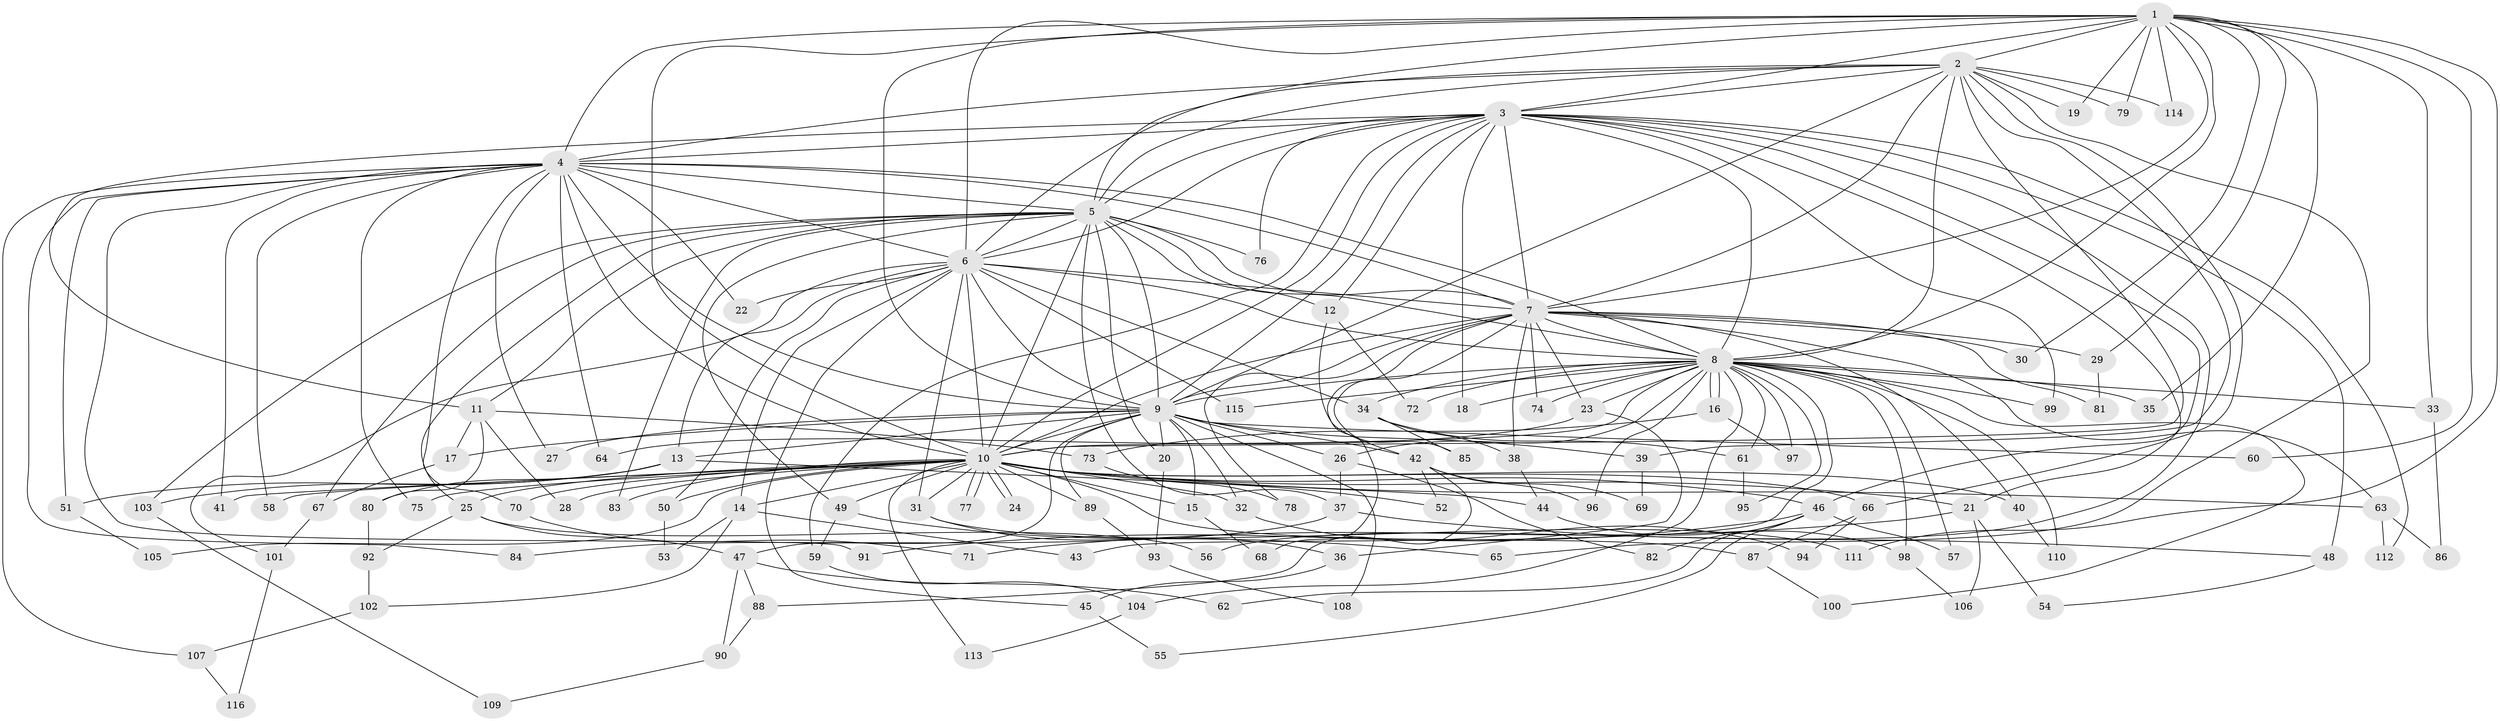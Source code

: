 // Generated by graph-tools (version 1.1) at 2025/14/03/09/25 04:14:02]
// undirected, 116 vertices, 257 edges
graph export_dot {
graph [start="1"]
  node [color=gray90,style=filled];
  1;
  2;
  3;
  4;
  5;
  6;
  7;
  8;
  9;
  10;
  11;
  12;
  13;
  14;
  15;
  16;
  17;
  18;
  19;
  20;
  21;
  22;
  23;
  24;
  25;
  26;
  27;
  28;
  29;
  30;
  31;
  32;
  33;
  34;
  35;
  36;
  37;
  38;
  39;
  40;
  41;
  42;
  43;
  44;
  45;
  46;
  47;
  48;
  49;
  50;
  51;
  52;
  53;
  54;
  55;
  56;
  57;
  58;
  59;
  60;
  61;
  62;
  63;
  64;
  65;
  66;
  67;
  68;
  69;
  70;
  71;
  72;
  73;
  74;
  75;
  76;
  77;
  78;
  79;
  80;
  81;
  82;
  83;
  84;
  85;
  86;
  87;
  88;
  89;
  90;
  91;
  92;
  93;
  94;
  95;
  96;
  97;
  98;
  99;
  100;
  101;
  102;
  103;
  104;
  105;
  106;
  107;
  108;
  109;
  110;
  111;
  112;
  113;
  114;
  115;
  116;
  1 -- 2;
  1 -- 3;
  1 -- 4;
  1 -- 5;
  1 -- 6;
  1 -- 7;
  1 -- 8;
  1 -- 9;
  1 -- 10;
  1 -- 19;
  1 -- 29;
  1 -- 30;
  1 -- 33;
  1 -- 35;
  1 -- 60;
  1 -- 79;
  1 -- 111;
  1 -- 114;
  2 -- 3;
  2 -- 4;
  2 -- 5;
  2 -- 6;
  2 -- 7;
  2 -- 8;
  2 -- 9;
  2 -- 10;
  2 -- 19;
  2 -- 39;
  2 -- 65;
  2 -- 66;
  2 -- 79;
  2 -- 114;
  3 -- 4;
  3 -- 5;
  3 -- 6;
  3 -- 7;
  3 -- 8;
  3 -- 9;
  3 -- 10;
  3 -- 11;
  3 -- 12;
  3 -- 18;
  3 -- 21;
  3 -- 46;
  3 -- 48;
  3 -- 56;
  3 -- 59;
  3 -- 76;
  3 -- 99;
  3 -- 112;
  4 -- 5;
  4 -- 6;
  4 -- 7;
  4 -- 8;
  4 -- 9;
  4 -- 10;
  4 -- 22;
  4 -- 27;
  4 -- 41;
  4 -- 51;
  4 -- 58;
  4 -- 64;
  4 -- 70;
  4 -- 75;
  4 -- 84;
  4 -- 91;
  4 -- 107;
  5 -- 6;
  5 -- 7;
  5 -- 8;
  5 -- 9;
  5 -- 10;
  5 -- 11;
  5 -- 12;
  5 -- 20;
  5 -- 25;
  5 -- 37;
  5 -- 49;
  5 -- 67;
  5 -- 76;
  5 -- 83;
  5 -- 103;
  6 -- 7;
  6 -- 8;
  6 -- 9;
  6 -- 10;
  6 -- 13;
  6 -- 14;
  6 -- 22;
  6 -- 31;
  6 -- 34;
  6 -- 45;
  6 -- 50;
  6 -- 101;
  6 -- 115;
  7 -- 8;
  7 -- 9;
  7 -- 10;
  7 -- 23;
  7 -- 29;
  7 -- 30;
  7 -- 38;
  7 -- 40;
  7 -- 63;
  7 -- 68;
  7 -- 74;
  7 -- 78;
  7 -- 81;
  7 -- 85;
  8 -- 9;
  8 -- 10;
  8 -- 16;
  8 -- 16;
  8 -- 18;
  8 -- 23;
  8 -- 26;
  8 -- 33;
  8 -- 34;
  8 -- 35;
  8 -- 43;
  8 -- 57;
  8 -- 61;
  8 -- 72;
  8 -- 74;
  8 -- 95;
  8 -- 96;
  8 -- 97;
  8 -- 98;
  8 -- 99;
  8 -- 100;
  8 -- 104;
  8 -- 110;
  8 -- 115;
  9 -- 10;
  9 -- 13;
  9 -- 15;
  9 -- 17;
  9 -- 20;
  9 -- 26;
  9 -- 27;
  9 -- 32;
  9 -- 39;
  9 -- 42;
  9 -- 47;
  9 -- 60;
  9 -- 89;
  9 -- 108;
  10 -- 14;
  10 -- 15;
  10 -- 21;
  10 -- 24;
  10 -- 24;
  10 -- 25;
  10 -- 28;
  10 -- 31;
  10 -- 32;
  10 -- 40;
  10 -- 41;
  10 -- 46;
  10 -- 49;
  10 -- 50;
  10 -- 52;
  10 -- 58;
  10 -- 63;
  10 -- 66;
  10 -- 70;
  10 -- 75;
  10 -- 77;
  10 -- 77;
  10 -- 83;
  10 -- 87;
  10 -- 89;
  10 -- 105;
  10 -- 113;
  11 -- 17;
  11 -- 28;
  11 -- 73;
  11 -- 80;
  12 -- 42;
  12 -- 72;
  13 -- 44;
  13 -- 51;
  13 -- 80;
  13 -- 103;
  14 -- 43;
  14 -- 53;
  14 -- 102;
  15 -- 68;
  16 -- 73;
  16 -- 97;
  17 -- 67;
  20 -- 93;
  21 -- 54;
  21 -- 71;
  21 -- 106;
  23 -- 36;
  23 -- 64;
  25 -- 47;
  25 -- 56;
  25 -- 92;
  26 -- 37;
  26 -- 82;
  29 -- 81;
  31 -- 36;
  31 -- 111;
  32 -- 94;
  33 -- 86;
  34 -- 38;
  34 -- 61;
  34 -- 85;
  36 -- 45;
  37 -- 48;
  37 -- 84;
  38 -- 44;
  39 -- 69;
  40 -- 110;
  42 -- 52;
  42 -- 69;
  42 -- 88;
  42 -- 96;
  44 -- 98;
  45 -- 55;
  46 -- 55;
  46 -- 57;
  46 -- 62;
  46 -- 82;
  46 -- 91;
  47 -- 62;
  47 -- 88;
  47 -- 90;
  48 -- 54;
  49 -- 59;
  49 -- 65;
  50 -- 53;
  51 -- 105;
  59 -- 104;
  61 -- 95;
  63 -- 86;
  63 -- 112;
  66 -- 87;
  66 -- 94;
  67 -- 101;
  70 -- 71;
  73 -- 78;
  80 -- 92;
  87 -- 100;
  88 -- 90;
  89 -- 93;
  90 -- 109;
  92 -- 102;
  93 -- 108;
  98 -- 106;
  101 -- 116;
  102 -- 107;
  103 -- 109;
  104 -- 113;
  107 -- 116;
}
